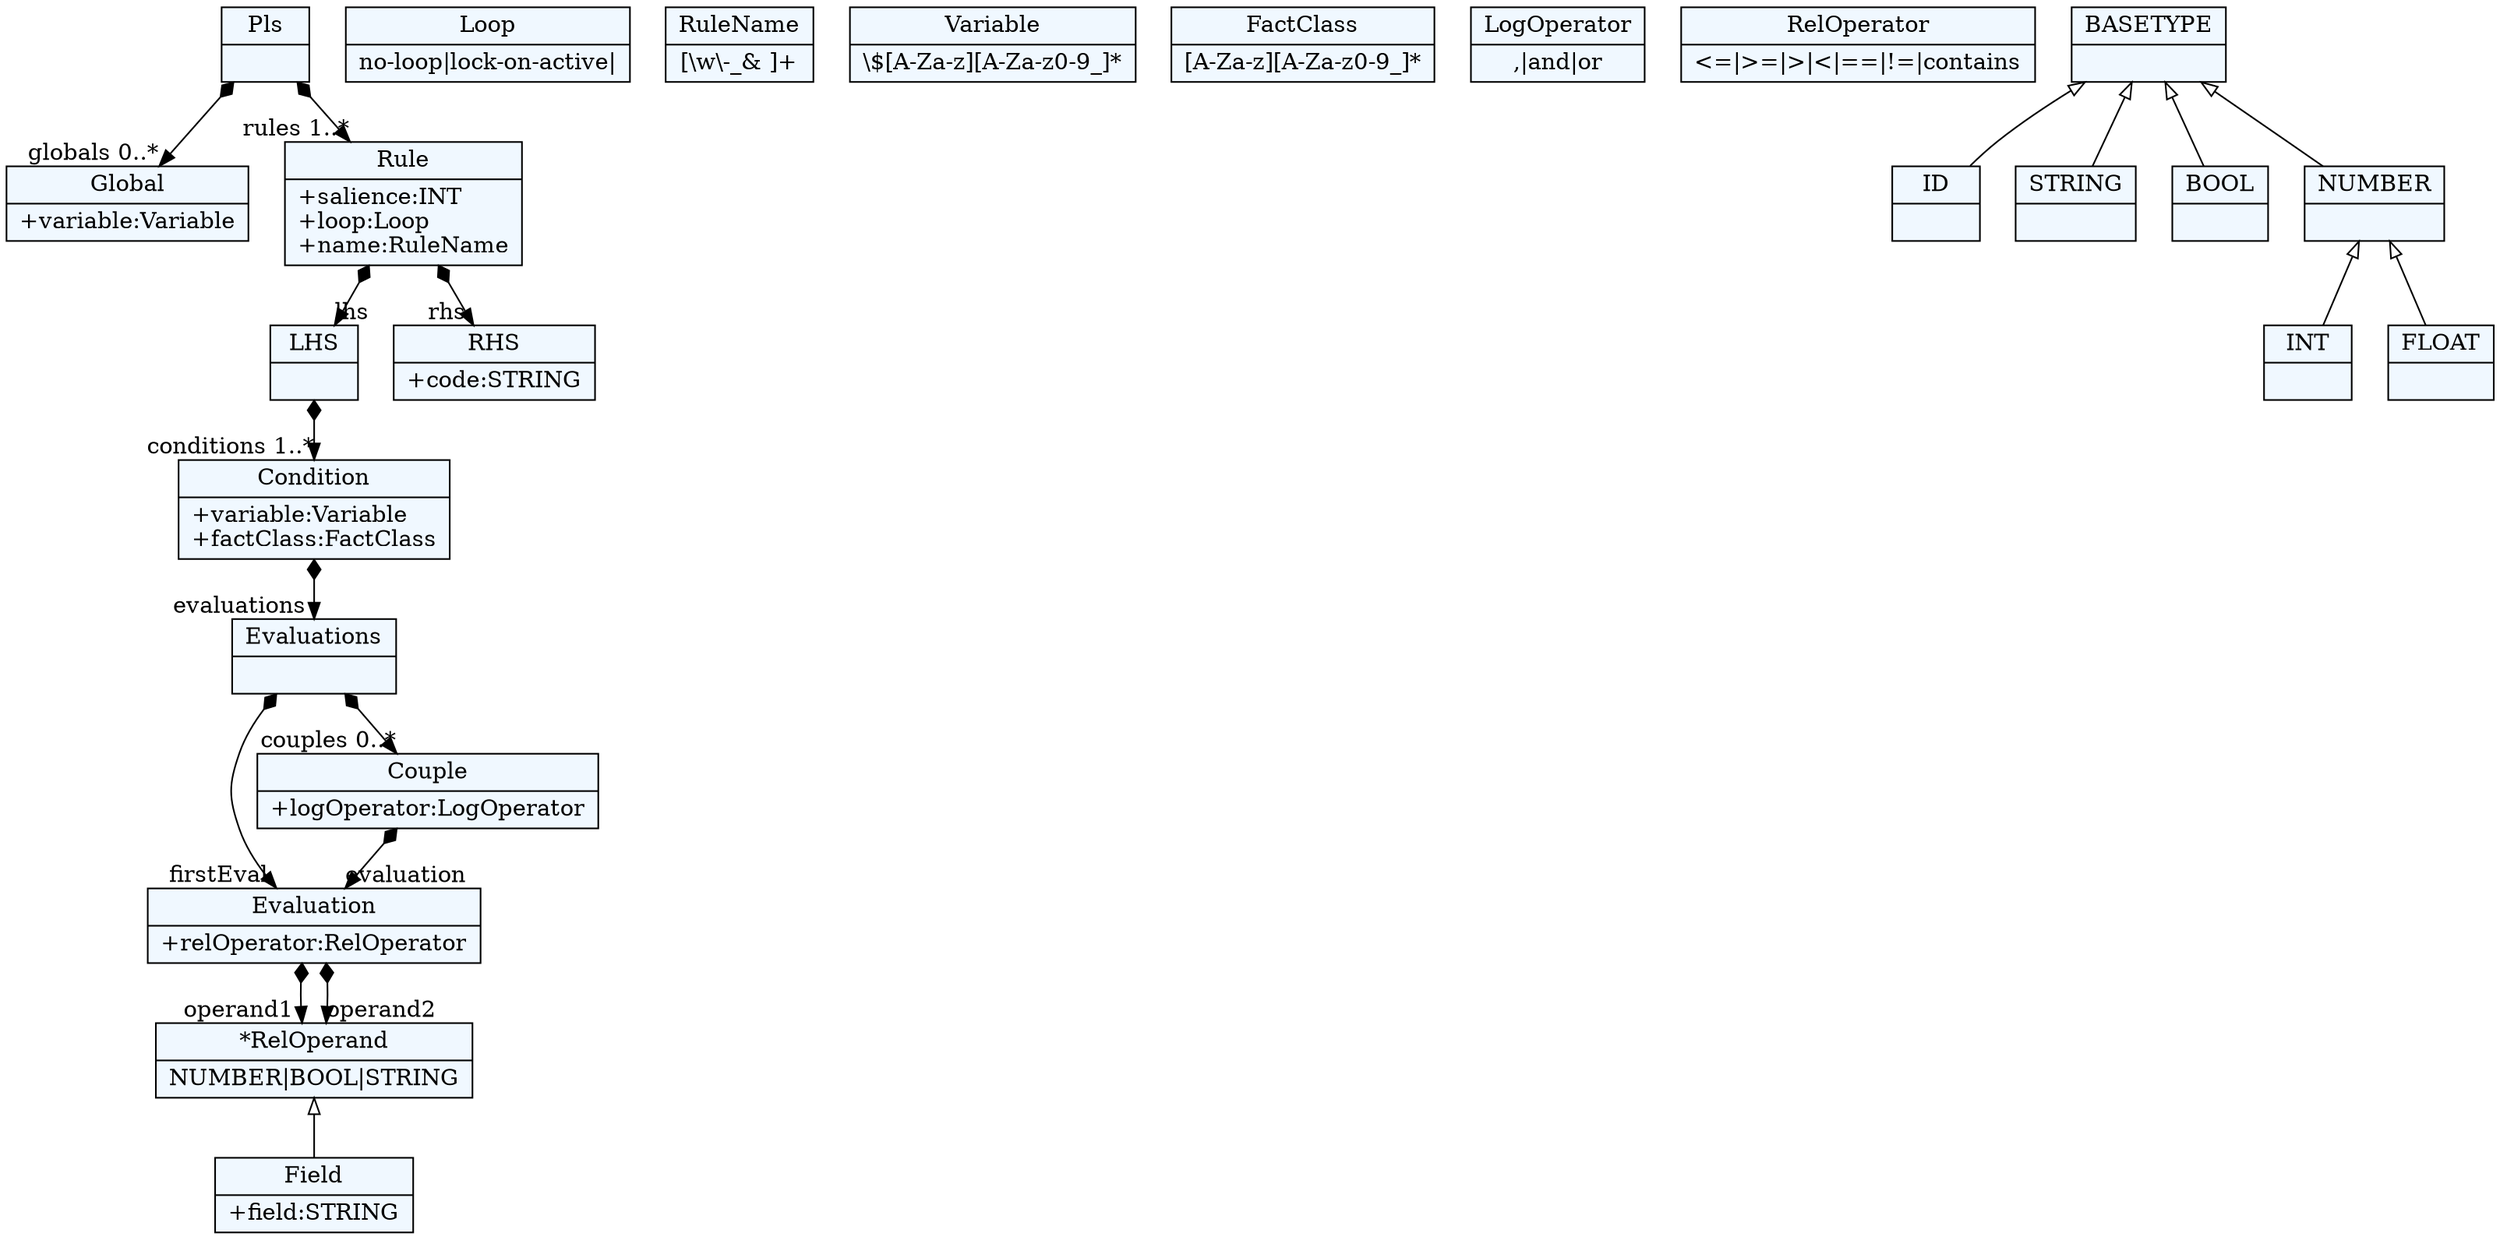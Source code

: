 
    digraph xtext {
    fontname = "Bitstream Vera Sans"
    fontsize = 8
    node[
        shape=record,
        style=filled,
        fillcolor=aliceblue
    ]
    nodesep = 0.3
    edge[dir=black,arrowtail=empty]


2463632911752 -> 2463632906088[arrowtail=diamond, dir=both, headlabel="globals 0..*"]
2463632911752 -> 2463632923080[arrowtail=diamond, dir=both, headlabel="rules 1..*"]
2463632911752[ label="{Pls|}"]

2463632906088[ label="{Global|+variable:Variable\l}"]

2463632923080 -> 2463632924968[arrowtail=diamond, dir=both, headlabel="lhs "]
2463632923080 -> 2463632908920[arrowtail=diamond, dir=both, headlabel="rhs "]
2463632923080[ label="{Rule|+salience:INT\l+loop:Loop\l+name:RuleName\l}"]

2463632910808[ label="{Loop|no-loop\|lock-on-active\|}"]

2463632924024[ label="{RuleName|[\\w\\-_& ]+}"]

2463632924968 -> 2463632907976[arrowtail=diamond, dir=both, headlabel="conditions 1..*"]
2463632924968[ label="{LHS|}"]

2463632907976 -> 2463632925912[arrowtail=diamond, dir=both, headlabel="evaluations "]
2463632907976[ label="{Condition|+variable:Variable\l+factClass:FactClass\l}"]

2463632915528[ label="{Variable|\\$[A-Za-z][A-Za-z0-9_]*}"]

2463632912696[ label="{FactClass|[A-Za-z][A-Za-z0-9_]*}"]

2463632925912 -> 2463632916472[arrowtail=diamond, dir=both, headlabel="firstEval "]
2463632925912 -> 2463632927800[arrowtail=diamond, dir=both, headlabel="couples 0..*"]
2463632925912[ label="{Evaluations|}"]

2463632927800 -> 2463632916472[arrowtail=diamond, dir=both, headlabel="evaluation "]
2463632927800[ label="{Couple|+logOperator:LogOperator\l}"]

2463632902312[ label="{LogOperator|,\|and\|or}"]

2463632916472 -> 2463632917416[arrowtail=diamond, dir=both, headlabel="operand1 "]
2463632916472 -> 2463632917416[arrowtail=diamond, dir=both, headlabel="operand2 "]
2463632916472[ label="{Evaluation|+relOperator:RelOperator\l}"]

2463632907032[ label="{RelOperator|\<=\|\>=\|\>\|\<\|==\|!=\|contains}"]

2463632921192[ label="{Field|+field:STRING\l}"]

2463632917416[ label="{*RelOperand|NUMBER\|BOOL\|STRING}"]
2463632917416 -> 2463632921192 [dir=back]

2463632908920[ label="{RHS|+code:STRING\l}"]

2463632793672[ label="{ID|}"]

2463632794616[ label="{STRING|}"]

2463632790840[ label="{BOOL|}"]

2463632914584[ label="{INT|}"]

2463632919304[ label="{FLOAT|}"]

2463632932520[ label="{NUMBER|}"]
2463632932520 -> 2463632919304 [dir=back]
2463632932520 -> 2463632914584 [dir=back]

2463632933464[ label="{BASETYPE|}"]
2463632933464 -> 2463632932520 [dir=back]
2463632933464 -> 2463632790840 [dir=back]
2463632933464 -> 2463632793672 [dir=back]
2463632933464 -> 2463632794616 [dir=back]


}
